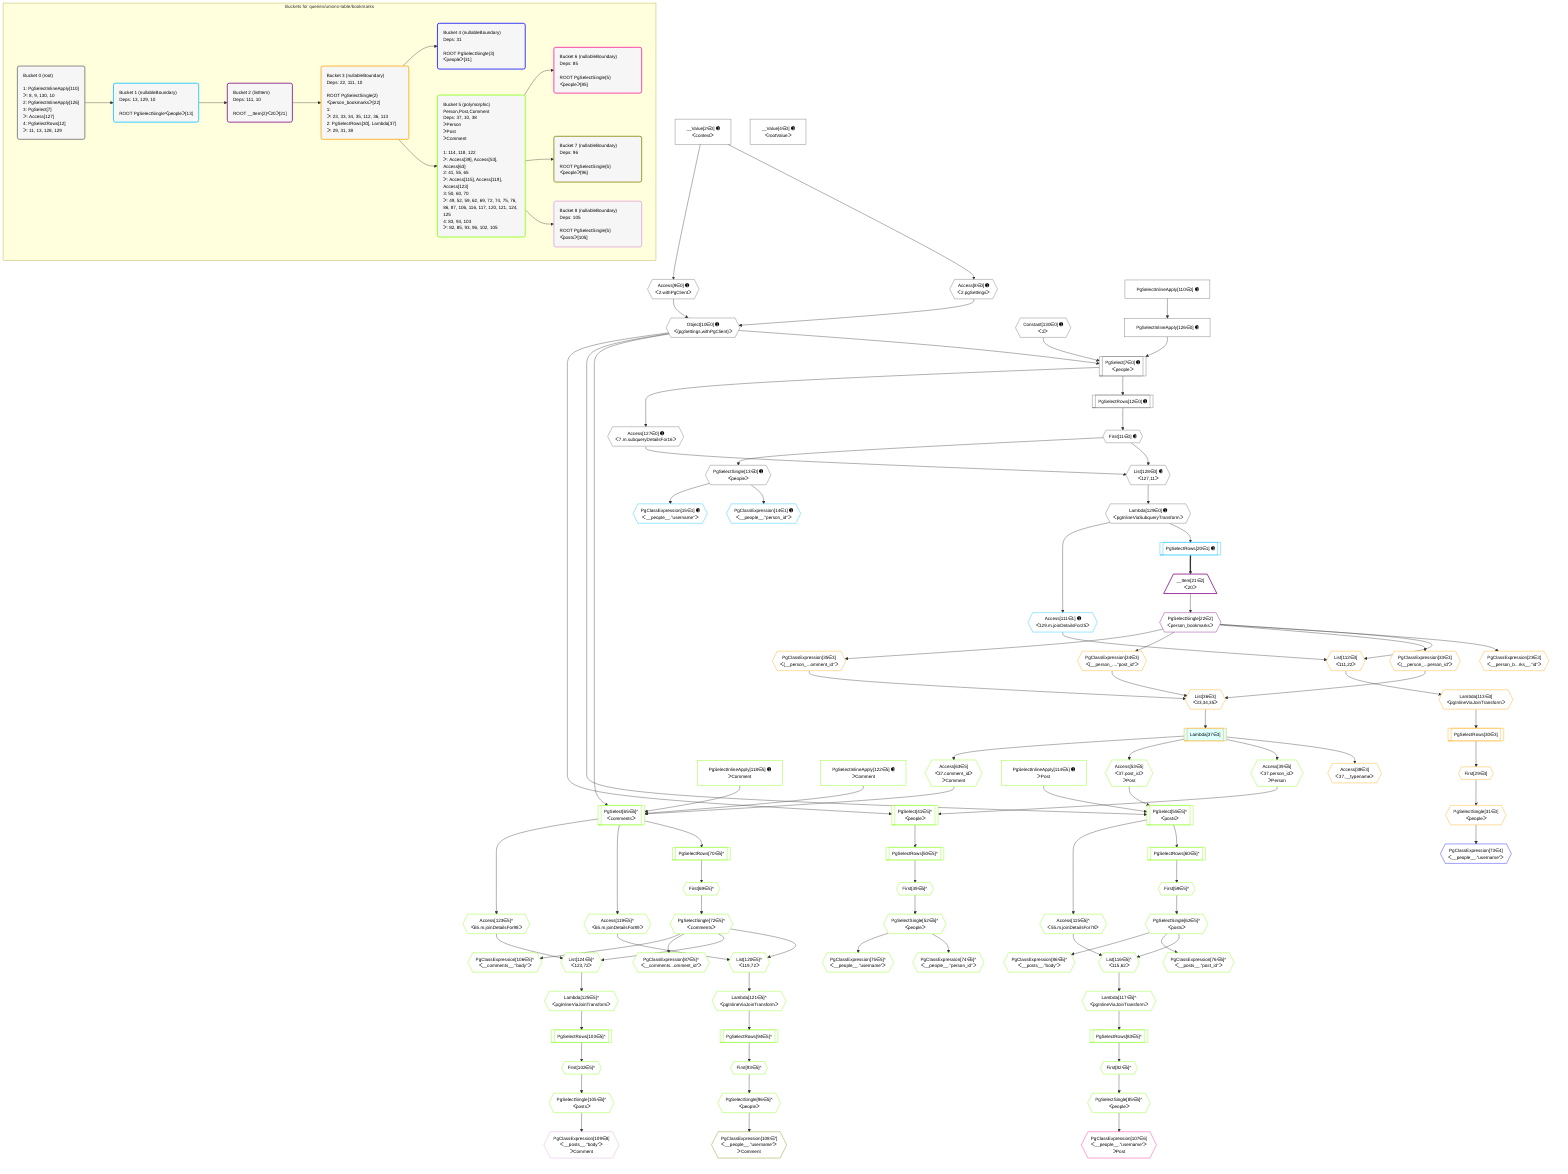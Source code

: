 %%{init: {'themeVariables': { 'fontSize': '12px'}}}%%
graph TD
    classDef path fill:#eee,stroke:#000,color:#000
    classDef plan fill:#fff,stroke-width:1px,color:#000
    classDef itemplan fill:#fff,stroke-width:2px,color:#000
    classDef unbatchedplan fill:#dff,stroke-width:1px,color:#000
    classDef sideeffectplan fill:#fcc,stroke-width:2px,color:#000
    classDef bucket fill:#f6f6f6,color:#000,stroke-width:2px,text-align:left

    subgraph "Buckets for queries/unions-table/bookmarks"
    Bucket0("Bucket 0 (root)<br /><br />1: PgSelectInlineApply[110]<br />ᐳ: 8, 9, 130, 10<br />2: PgSelectInlineApply[126]<br />3: PgSelect[7]<br />ᐳ: Access[127]<br />4: PgSelectRows[12]<br />ᐳ: 11, 13, 128, 129"):::bucket
    Bucket1("Bucket 1 (nullableBoundary)<br />Deps: 13, 129, 10<br /><br />ROOT PgSelectSingleᐸpeopleᐳ[13]"):::bucket
    Bucket2("Bucket 2 (listItem)<br />Deps: 111, 10<br /><br />ROOT __Item{2}ᐸ20ᐳ[21]"):::bucket
    Bucket3("Bucket 3 (nullableBoundary)<br />Deps: 22, 111, 10<br /><br />ROOT PgSelectSingle{2}ᐸperson_bookmarksᐳ[22]<br />1: <br />ᐳ: 23, 33, 34, 35, 112, 36, 113<br />2: PgSelectRows[30], Lambda[37]<br />ᐳ: 29, 31, 38"):::bucket
    Bucket4("Bucket 4 (nullableBoundary)<br />Deps: 31<br /><br />ROOT PgSelectSingle{3}ᐸpeopleᐳ[31]"):::bucket
    Bucket5("Bucket 5 (polymorphic)<br />Person,Post,Comment<br />Deps: 37, 10, 38<br />ᐳPerson<br />ᐳPost<br />ᐳComment<br /><br />1: 114, 118, 122<br />ᐳ: Access[39], Access[53], Access[63]<br />2: 41, 55, 65<br />ᐳ: Access[115], Access[119], Access[123]<br />3: 50, 60, 70<br />ᐳ: 49, 52, 59, 62, 69, 72, 74, 75, 76, 86, 87, 106, 116, 117, 120, 121, 124, 125<br />4: 83, 94, 103<br />ᐳ: 82, 85, 93, 96, 102, 105"):::bucket
    Bucket6("Bucket 6 (nullableBoundary)<br />Deps: 85<br /><br />ROOT PgSelectSingle{5}ᐸpeopleᐳ[85]"):::bucket
    Bucket7("Bucket 7 (nullableBoundary)<br />Deps: 96<br /><br />ROOT PgSelectSingle{5}ᐸpeopleᐳ[96]"):::bucket
    Bucket8("Bucket 8 (nullableBoundary)<br />Deps: 105<br /><br />ROOT PgSelectSingle{5}ᐸpostsᐳ[105]"):::bucket
    end
    Bucket0 --> Bucket1
    Bucket1 --> Bucket2
    Bucket2 --> Bucket3
    Bucket3 --> Bucket4 & Bucket5
    Bucket5 --> Bucket6 & Bucket7 & Bucket8

    %% plan dependencies
    PgSelect7[["PgSelect[7∈0] ➊<br />ᐸpeopleᐳ"]]:::plan
    Object10{{"Object[10∈0] ➊<br />ᐸ{pgSettings,withPgClient}ᐳ"}}:::plan
    Constant130{{"Constant[130∈0] ➊<br />ᐸ2ᐳ"}}:::plan
    PgSelectInlineApply126["PgSelectInlineApply[126∈0] ➊"]:::plan
    Object10 & Constant130 & PgSelectInlineApply126 --> PgSelect7
    Access8{{"Access[8∈0] ➊<br />ᐸ2.pgSettingsᐳ"}}:::plan
    Access9{{"Access[9∈0] ➊<br />ᐸ2.withPgClientᐳ"}}:::plan
    Access8 & Access9 --> Object10
    List128{{"List[128∈0] ➊<br />ᐸ127,11ᐳ"}}:::plan
    Access127{{"Access[127∈0] ➊<br />ᐸ7.m.subqueryDetailsFor16ᐳ"}}:::plan
    First11{{"First[11∈0] ➊"}}:::plan
    Access127 & First11 --> List128
    __Value2["__Value[2∈0] ➊<br />ᐸcontextᐳ"]:::plan
    __Value2 --> Access8
    __Value2 --> Access9
    PgSelectRows12[["PgSelectRows[12∈0] ➊"]]:::plan
    PgSelectRows12 --> First11
    PgSelect7 --> PgSelectRows12
    PgSelectSingle13{{"PgSelectSingle[13∈0] ➊<br />ᐸpeopleᐳ"}}:::plan
    First11 --> PgSelectSingle13
    PgSelectInlineApply110["PgSelectInlineApply[110∈0] ➊"]:::plan
    PgSelectInlineApply110 --> PgSelectInlineApply126
    PgSelect7 --> Access127
    Lambda129{{"Lambda[129∈0] ➊<br />ᐸpgInlineViaSubqueryTransformᐳ"}}:::plan
    List128 --> Lambda129
    __Value4["__Value[4∈0] ➊<br />ᐸrootValueᐳ"]:::plan
    PgClassExpression14{{"PgClassExpression[14∈1] ➊<br />ᐸ__people__.”person_id”ᐳ"}}:::plan
    PgSelectSingle13 --> PgClassExpression14
    PgClassExpression15{{"PgClassExpression[15∈1] ➊<br />ᐸ__people__.”username”ᐳ"}}:::plan
    PgSelectSingle13 --> PgClassExpression15
    PgSelectRows20[["PgSelectRows[20∈1] ➊"]]:::plan
    Lambda129 --> PgSelectRows20
    Access111{{"Access[111∈1] ➊<br />ᐸ129.m.joinDetailsFor25ᐳ"}}:::plan
    Lambda129 --> Access111
    __Item21[/"__Item[21∈2]<br />ᐸ20ᐳ"\]:::itemplan
    PgSelectRows20 ==> __Item21
    PgSelectSingle22{{"PgSelectSingle[22∈2]<br />ᐸperson_bookmarksᐳ"}}:::plan
    __Item21 --> PgSelectSingle22
    List36{{"List[36∈3]<br />ᐸ33,34,35ᐳ"}}:::plan
    PgClassExpression33{{"PgClassExpression[33∈3]<br />ᐸ(__person_...person_id”ᐳ"}}:::plan
    PgClassExpression34{{"PgClassExpression[34∈3]<br />ᐸ(__person_....”post_id”ᐳ"}}:::plan
    PgClassExpression35{{"PgClassExpression[35∈3]<br />ᐸ(__person_...omment_id”ᐳ"}}:::plan
    PgClassExpression33 & PgClassExpression34 & PgClassExpression35 --> List36
    List112{{"List[112∈3]<br />ᐸ111,22ᐳ"}}:::plan
    Access111 & PgSelectSingle22 --> List112
    PgClassExpression23{{"PgClassExpression[23∈3]<br />ᐸ__person_b...rks__.”id”ᐳ"}}:::plan
    PgSelectSingle22 --> PgClassExpression23
    First29{{"First[29∈3]"}}:::plan
    PgSelectRows30[["PgSelectRows[30∈3]"]]:::plan
    PgSelectRows30 --> First29
    Lambda113{{"Lambda[113∈3]<br />ᐸpgInlineViaJoinTransformᐳ"}}:::plan
    Lambda113 --> PgSelectRows30
    PgSelectSingle31{{"PgSelectSingle[31∈3]<br />ᐸpeopleᐳ"}}:::plan
    First29 --> PgSelectSingle31
    PgSelectSingle22 --> PgClassExpression33
    PgSelectSingle22 --> PgClassExpression34
    PgSelectSingle22 --> PgClassExpression35
    Lambda37[["Lambda[37∈3]"]]:::unbatchedplan
    List36 --> Lambda37
    Access38{{"Access[38∈3]<br />ᐸ37.__typenameᐳ"}}:::plan
    Lambda37 --> Access38
    List112 --> Lambda113
    PgClassExpression73{{"PgClassExpression[73∈4]<br />ᐸ__people__.”username”ᐳ"}}:::plan
    PgSelectSingle31 --> PgClassExpression73
    PgSelect65[["PgSelect[65∈5]^<br />ᐸcommentsᐳ"]]:::plan
    Access63{{"Access[63∈5]<br />ᐸ37.comment_idᐳ<br />ᐳComment"}}:::plan
    PgSelectInlineApply118["PgSelectInlineApply[118∈5] ➊<br />ᐳComment"]:::plan
    PgSelectInlineApply122["PgSelectInlineApply[122∈5] ➊<br />ᐳComment"]:::plan
    Object10 & Access63 & PgSelectInlineApply118 & PgSelectInlineApply122 --> PgSelect65
    PgSelect55[["PgSelect[55∈5]^<br />ᐸpostsᐳ"]]:::plan
    Access53{{"Access[53∈5]<br />ᐸ37.post_idᐳ<br />ᐳPost"}}:::plan
    PgSelectInlineApply114["PgSelectInlineApply[114∈5] ➊<br />ᐳPost"]:::plan
    Object10 & Access53 & PgSelectInlineApply114 --> PgSelect55
    PgSelect41[["PgSelect[41∈5]^<br />ᐸpeopleᐳ"]]:::plan
    Access39{{"Access[39∈5]<br />ᐸ37.person_idᐳ<br />ᐳPerson"}}:::plan
    Object10 & Access39 --> PgSelect41
    List116{{"List[116∈5]^<br />ᐸ115,62ᐳ"}}:::plan
    Access115{{"Access[115∈5]^<br />ᐸ55.m.joinDetailsFor78ᐳ"}}:::plan
    PgSelectSingle62{{"PgSelectSingle[62∈5]^<br />ᐸpostsᐳ"}}:::plan
    Access115 & PgSelectSingle62 --> List116
    List120{{"List[120∈5]^<br />ᐸ119,72ᐳ"}}:::plan
    Access119{{"Access[119∈5]^<br />ᐸ65.m.joinDetailsFor89ᐳ"}}:::plan
    PgSelectSingle72{{"PgSelectSingle[72∈5]^<br />ᐸcommentsᐳ"}}:::plan
    Access119 & PgSelectSingle72 --> List120
    List124{{"List[124∈5]^<br />ᐸ123,72ᐳ"}}:::plan
    Access123{{"Access[123∈5]^<br />ᐸ65.m.joinDetailsFor98ᐳ"}}:::plan
    Access123 & PgSelectSingle72 --> List124
    Lambda37 --> Access39
    First49{{"First[49∈5]^"}}:::plan
    PgSelectRows50[["PgSelectRows[50∈5]^"]]:::plan
    PgSelectRows50 --> First49
    PgSelect41 --> PgSelectRows50
    PgSelectSingle52{{"PgSelectSingle[52∈5]^<br />ᐸpeopleᐳ"}}:::plan
    First49 --> PgSelectSingle52
    Lambda37 --> Access53
    First59{{"First[59∈5]^"}}:::plan
    PgSelectRows60[["PgSelectRows[60∈5]^"]]:::plan
    PgSelectRows60 --> First59
    PgSelect55 --> PgSelectRows60
    First59 --> PgSelectSingle62
    Lambda37 --> Access63
    First69{{"First[69∈5]^"}}:::plan
    PgSelectRows70[["PgSelectRows[70∈5]^"]]:::plan
    PgSelectRows70 --> First69
    PgSelect65 --> PgSelectRows70
    First69 --> PgSelectSingle72
    PgClassExpression74{{"PgClassExpression[74∈5]^<br />ᐸ__people__.”person_id”ᐳ"}}:::plan
    PgSelectSingle52 --> PgClassExpression74
    PgClassExpression75{{"PgClassExpression[75∈5]^<br />ᐸ__people__.”username”ᐳ"}}:::plan
    PgSelectSingle52 --> PgClassExpression75
    PgClassExpression76{{"PgClassExpression[76∈5]^<br />ᐸ__posts__.”post_id”ᐳ"}}:::plan
    PgSelectSingle62 --> PgClassExpression76
    First82{{"First[82∈5]^"}}:::plan
    PgSelectRows83[["PgSelectRows[83∈5]^"]]:::plan
    PgSelectRows83 --> First82
    Lambda117{{"Lambda[117∈5]^<br />ᐸpgInlineViaJoinTransformᐳ"}}:::plan
    Lambda117 --> PgSelectRows83
    PgSelectSingle85{{"PgSelectSingle[85∈5]^<br />ᐸpeopleᐳ"}}:::plan
    First82 --> PgSelectSingle85
    PgClassExpression86{{"PgClassExpression[86∈5]^<br />ᐸ__posts__.”body”ᐳ"}}:::plan
    PgSelectSingle62 --> PgClassExpression86
    PgClassExpression87{{"PgClassExpression[87∈5]^<br />ᐸ__comments...omment_id”ᐳ"}}:::plan
    PgSelectSingle72 --> PgClassExpression87
    First93{{"First[93∈5]^"}}:::plan
    PgSelectRows94[["PgSelectRows[94∈5]^"]]:::plan
    PgSelectRows94 --> First93
    Lambda121{{"Lambda[121∈5]^<br />ᐸpgInlineViaJoinTransformᐳ"}}:::plan
    Lambda121 --> PgSelectRows94
    PgSelectSingle96{{"PgSelectSingle[96∈5]^<br />ᐸpeopleᐳ"}}:::plan
    First93 --> PgSelectSingle96
    First102{{"First[102∈5]^"}}:::plan
    PgSelectRows103[["PgSelectRows[103∈5]^"]]:::plan
    PgSelectRows103 --> First102
    Lambda125{{"Lambda[125∈5]^<br />ᐸpgInlineViaJoinTransformᐳ"}}:::plan
    Lambda125 --> PgSelectRows103
    PgSelectSingle105{{"PgSelectSingle[105∈5]^<br />ᐸpostsᐳ"}}:::plan
    First102 --> PgSelectSingle105
    PgClassExpression106{{"PgClassExpression[106∈5]^<br />ᐸ__comments__.”body”ᐳ"}}:::plan
    PgSelectSingle72 --> PgClassExpression106
    PgSelect55 --> Access115
    List116 --> Lambda117
    PgSelect65 --> Access119
    List120 --> Lambda121
    PgSelect65 --> Access123
    List124 --> Lambda125
    PgClassExpression107{{"PgClassExpression[107∈6]<br />ᐸ__people__.”username”ᐳ<br />ᐳPost"}}:::plan
    PgSelectSingle85 --> PgClassExpression107
    PgClassExpression108{{"PgClassExpression[108∈7]<br />ᐸ__people__.”username”ᐳ<br />ᐳComment"}}:::plan
    PgSelectSingle96 --> PgClassExpression108
    PgClassExpression109{{"PgClassExpression[109∈8]<br />ᐸ__posts__.”body”ᐳ<br />ᐳComment"}}:::plan
    PgSelectSingle105 --> PgClassExpression109

    %% define steps
    classDef bucket0 stroke:#696969
    class Bucket0,__Value2,__Value4,PgSelect7,Access8,Access9,Object10,First11,PgSelectRows12,PgSelectSingle13,PgSelectInlineApply110,PgSelectInlineApply126,Access127,List128,Lambda129,Constant130 bucket0
    classDef bucket1 stroke:#00bfff
    class Bucket1,PgClassExpression14,PgClassExpression15,PgSelectRows20,Access111 bucket1
    classDef bucket2 stroke:#7f007f
    class Bucket2,__Item21,PgSelectSingle22 bucket2
    classDef bucket3 stroke:#ffa500
    class Bucket3,PgClassExpression23,First29,PgSelectRows30,PgSelectSingle31,PgClassExpression33,PgClassExpression34,PgClassExpression35,List36,Lambda37,Access38,List112,Lambda113 bucket3
    classDef bucket4 stroke:#0000ff
    class Bucket4,PgClassExpression73 bucket4
    classDef bucket5 stroke:#7fff00
    class Bucket5,Access39,PgSelect41,First49,PgSelectRows50,PgSelectSingle52,Access53,PgSelect55,First59,PgSelectRows60,PgSelectSingle62,Access63,PgSelect65,First69,PgSelectRows70,PgSelectSingle72,PgClassExpression74,PgClassExpression75,PgClassExpression76,First82,PgSelectRows83,PgSelectSingle85,PgClassExpression86,PgClassExpression87,First93,PgSelectRows94,PgSelectSingle96,First102,PgSelectRows103,PgSelectSingle105,PgClassExpression106,PgSelectInlineApply114,Access115,List116,Lambda117,PgSelectInlineApply118,Access119,List120,Lambda121,PgSelectInlineApply122,Access123,List124,Lambda125 bucket5
    classDef bucket6 stroke:#ff1493
    class Bucket6,PgClassExpression107 bucket6
    classDef bucket7 stroke:#808000
    class Bucket7,PgClassExpression108 bucket7
    classDef bucket8 stroke:#dda0dd
    class Bucket8,PgClassExpression109 bucket8